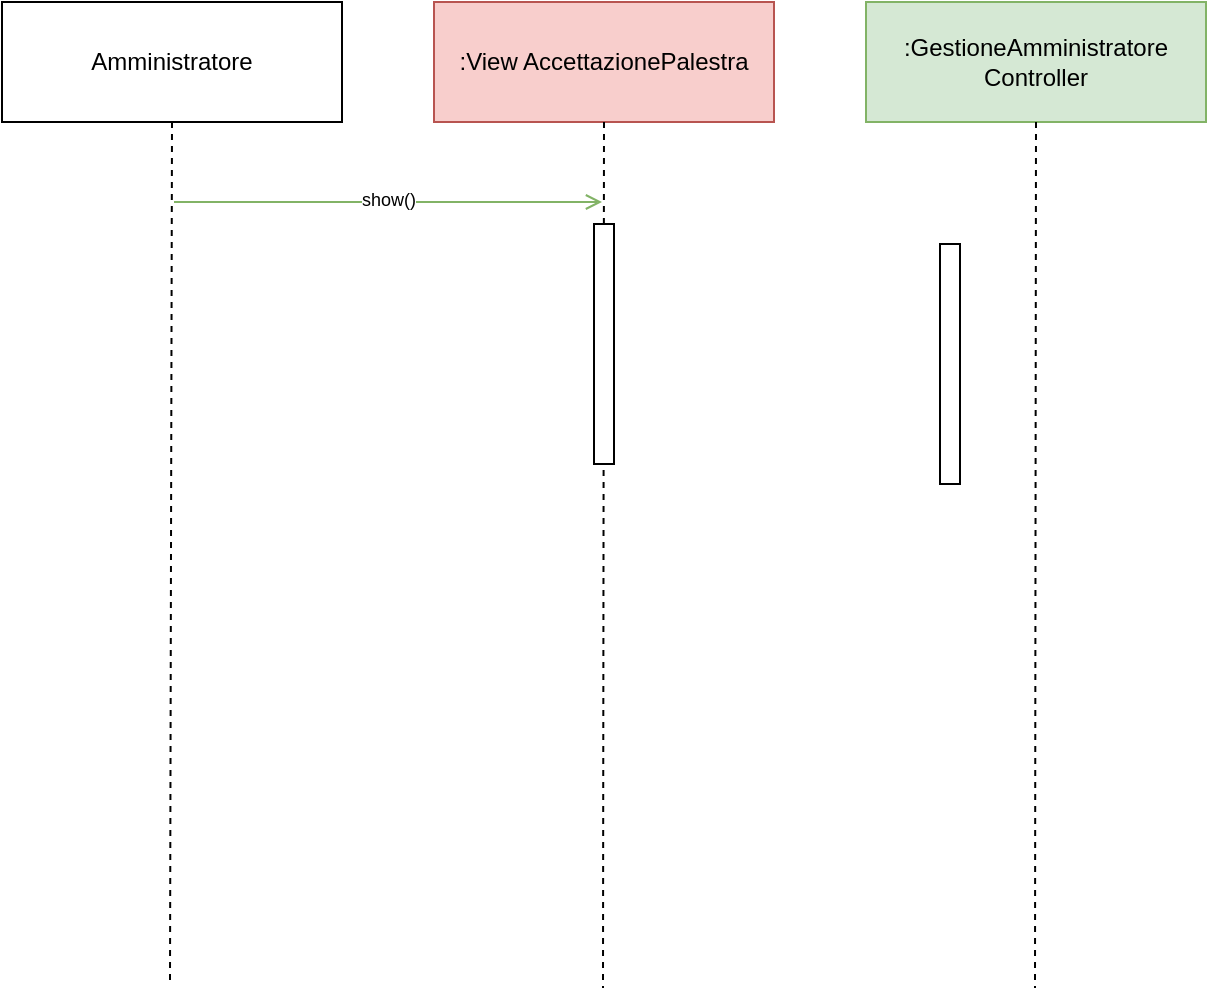 <mxfile version="24.4.13" type="github">
  <diagram name="Page-1" id="1g0HMfGN20ivUGnNiXPL">
    <mxGraphModel dx="1363" dy="960" grid="0" gridSize="10" guides="1" tooltips="1" connect="1" arrows="1" fold="1" page="0" pageScale="1" pageWidth="850" pageHeight="1100" math="0" shadow="0">
      <root>
        <mxCell id="0" />
        <mxCell id="1" parent="0" />
        <mxCell id="Vqx6203i5S-1iYUc__Qy-2" value=":View AccettazionePalestra" style="rounded=0;whiteSpace=wrap;html=1;fillColor=#f8cecc;strokeColor=#b85450;" vertex="1" parent="1">
          <mxGeometry x="129" y="-22" width="170" height="60" as="geometry" />
        </mxCell>
        <mxCell id="Vqx6203i5S-1iYUc__Qy-3" value="Amministratore" style="rounded=0;whiteSpace=wrap;html=1;" vertex="1" parent="1">
          <mxGeometry x="-87" y="-22" width="170" height="60" as="geometry" />
        </mxCell>
        <mxCell id="Vqx6203i5S-1iYUc__Qy-4" value=":GestioneAmministratore Controller" style="rounded=0;whiteSpace=wrap;html=1;fillColor=#d5e8d4;strokeColor=#82b366;" vertex="1" parent="1">
          <mxGeometry x="345" y="-22" width="170" height="60" as="geometry" />
        </mxCell>
        <mxCell id="Vqx6203i5S-1iYUc__Qy-8" value="" style="endArrow=none;dashed=1;html=1;rounded=0;exitX=0.5;exitY=1;exitDx=0;exitDy=0;" edge="1" parent="1" source="Vqx6203i5S-1iYUc__Qy-3">
          <mxGeometry width="50" height="50" relative="1" as="geometry">
            <mxPoint x="185" y="187" as="sourcePoint" />
            <mxPoint x="-3" y="467" as="targetPoint" />
          </mxGeometry>
        </mxCell>
        <mxCell id="Vqx6203i5S-1iYUc__Qy-9" value="" style="endArrow=none;dashed=1;html=1;rounded=0;exitX=0.5;exitY=1;exitDx=0;exitDy=0;" edge="1" parent="1" source="Vqx6203i5S-1iYUc__Qy-2">
          <mxGeometry width="50" height="50" relative="1" as="geometry">
            <mxPoint x="214.5" y="42" as="sourcePoint" />
            <mxPoint x="213.5" y="471" as="targetPoint" />
          </mxGeometry>
        </mxCell>
        <mxCell id="Vqx6203i5S-1iYUc__Qy-10" value="" style="endArrow=none;dashed=1;html=1;rounded=0;exitX=0.5;exitY=1;exitDx=0;exitDy=0;" edge="1" parent="1" source="Vqx6203i5S-1iYUc__Qy-4">
          <mxGeometry width="50" height="50" relative="1" as="geometry">
            <mxPoint x="430.5" y="42" as="sourcePoint" />
            <mxPoint x="429.5" y="471" as="targetPoint" />
          </mxGeometry>
        </mxCell>
        <mxCell id="Vqx6203i5S-1iYUc__Qy-12" value="" style="endArrow=open;html=1;rounded=0;endFill=0;fillColor=#d5e8d4;strokeColor=#82b366;" edge="1" parent="1">
          <mxGeometry width="50" height="50" relative="1" as="geometry">
            <mxPoint x="-1" y="78" as="sourcePoint" />
            <mxPoint x="213" y="78" as="targetPoint" />
          </mxGeometry>
        </mxCell>
        <mxCell id="Vqx6203i5S-1iYUc__Qy-13" value="&lt;font style=&quot;font-size: 9px;&quot;&gt;show()&lt;/font&gt;" style="edgeLabel;html=1;align=center;verticalAlign=middle;resizable=0;points=[];" vertex="1" connectable="0" parent="Vqx6203i5S-1iYUc__Qy-12">
          <mxGeometry x="-0.004" y="2" relative="1" as="geometry">
            <mxPoint as="offset" />
          </mxGeometry>
        </mxCell>
        <mxCell id="Vqx6203i5S-1iYUc__Qy-14" value="" style="rounded=0;whiteSpace=wrap;html=1;rotation=90;" vertex="1" parent="1">
          <mxGeometry x="154" y="144" width="120" height="10" as="geometry" />
        </mxCell>
        <mxCell id="Vqx6203i5S-1iYUc__Qy-15" value="" style="rounded=0;whiteSpace=wrap;html=1;rotation=90;" vertex="1" parent="1">
          <mxGeometry x="327" y="154" width="120" height="10" as="geometry" />
        </mxCell>
      </root>
    </mxGraphModel>
  </diagram>
</mxfile>
